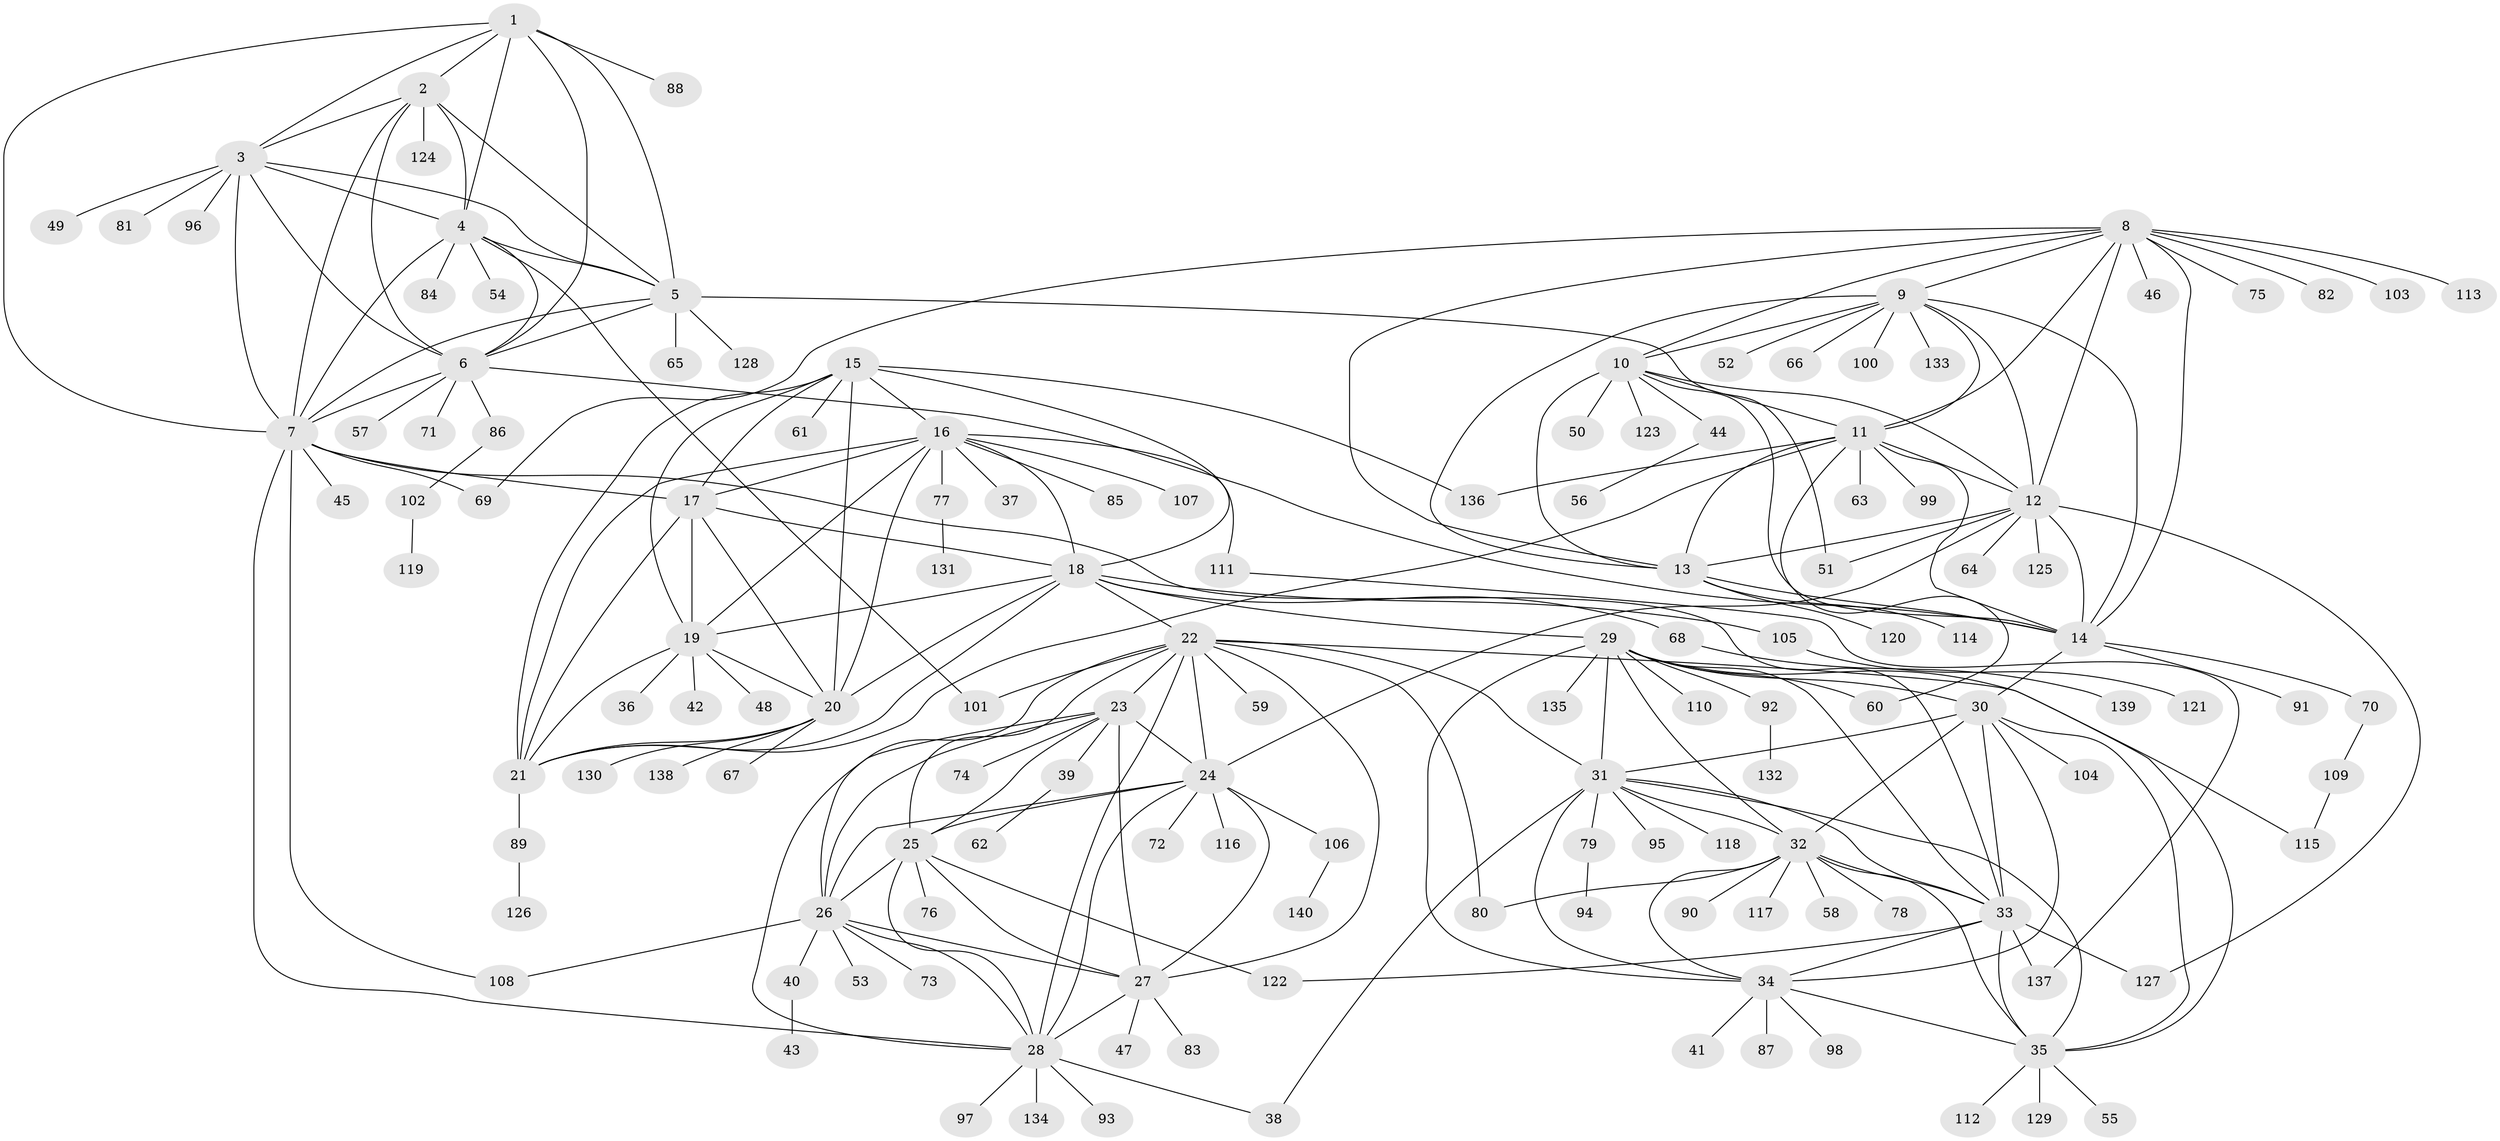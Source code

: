 // coarse degree distribution, {8: 0.05405405405405406, 4: 0.018018018018018018, 13: 0.009009009009009009, 7: 0.036036036036036036, 10: 0.009009009009009009, 9: 0.04504504504504504, 15: 0.009009009009009009, 6: 0.018018018018018018, 11: 0.02702702702702703, 12: 0.009009009009009009, 1: 0.6126126126126126, 2: 0.15315315315315314}
// Generated by graph-tools (version 1.1) at 2025/24/03/03/25 07:24:09]
// undirected, 140 vertices, 232 edges
graph export_dot {
graph [start="1"]
  node [color=gray90,style=filled];
  1;
  2;
  3;
  4;
  5;
  6;
  7;
  8;
  9;
  10;
  11;
  12;
  13;
  14;
  15;
  16;
  17;
  18;
  19;
  20;
  21;
  22;
  23;
  24;
  25;
  26;
  27;
  28;
  29;
  30;
  31;
  32;
  33;
  34;
  35;
  36;
  37;
  38;
  39;
  40;
  41;
  42;
  43;
  44;
  45;
  46;
  47;
  48;
  49;
  50;
  51;
  52;
  53;
  54;
  55;
  56;
  57;
  58;
  59;
  60;
  61;
  62;
  63;
  64;
  65;
  66;
  67;
  68;
  69;
  70;
  71;
  72;
  73;
  74;
  75;
  76;
  77;
  78;
  79;
  80;
  81;
  82;
  83;
  84;
  85;
  86;
  87;
  88;
  89;
  90;
  91;
  92;
  93;
  94;
  95;
  96;
  97;
  98;
  99;
  100;
  101;
  102;
  103;
  104;
  105;
  106;
  107;
  108;
  109;
  110;
  111;
  112;
  113;
  114;
  115;
  116;
  117;
  118;
  119;
  120;
  121;
  122;
  123;
  124;
  125;
  126;
  127;
  128;
  129;
  130;
  131;
  132;
  133;
  134;
  135;
  136;
  137;
  138;
  139;
  140;
  1 -- 2;
  1 -- 3;
  1 -- 4;
  1 -- 5;
  1 -- 6;
  1 -- 7;
  1 -- 88;
  2 -- 3;
  2 -- 4;
  2 -- 5;
  2 -- 6;
  2 -- 7;
  2 -- 124;
  3 -- 4;
  3 -- 5;
  3 -- 6;
  3 -- 7;
  3 -- 49;
  3 -- 81;
  3 -- 96;
  4 -- 5;
  4 -- 6;
  4 -- 7;
  4 -- 54;
  4 -- 84;
  4 -- 101;
  5 -- 6;
  5 -- 7;
  5 -- 51;
  5 -- 65;
  5 -- 128;
  6 -- 7;
  6 -- 14;
  6 -- 57;
  6 -- 71;
  6 -- 86;
  7 -- 17;
  7 -- 28;
  7 -- 33;
  7 -- 45;
  7 -- 69;
  7 -- 108;
  8 -- 9;
  8 -- 10;
  8 -- 11;
  8 -- 12;
  8 -- 13;
  8 -- 14;
  8 -- 46;
  8 -- 69;
  8 -- 75;
  8 -- 82;
  8 -- 103;
  8 -- 113;
  9 -- 10;
  9 -- 11;
  9 -- 12;
  9 -- 13;
  9 -- 14;
  9 -- 52;
  9 -- 66;
  9 -- 100;
  9 -- 133;
  10 -- 11;
  10 -- 12;
  10 -- 13;
  10 -- 14;
  10 -- 44;
  10 -- 50;
  10 -- 123;
  11 -- 12;
  11 -- 13;
  11 -- 14;
  11 -- 21;
  11 -- 60;
  11 -- 63;
  11 -- 99;
  11 -- 136;
  12 -- 13;
  12 -- 14;
  12 -- 24;
  12 -- 51;
  12 -- 64;
  12 -- 125;
  12 -- 127;
  13 -- 14;
  13 -- 114;
  13 -- 120;
  14 -- 30;
  14 -- 70;
  14 -- 91;
  15 -- 16;
  15 -- 17;
  15 -- 18;
  15 -- 19;
  15 -- 20;
  15 -- 21;
  15 -- 61;
  15 -- 136;
  16 -- 17;
  16 -- 18;
  16 -- 19;
  16 -- 20;
  16 -- 21;
  16 -- 37;
  16 -- 77;
  16 -- 85;
  16 -- 107;
  16 -- 111;
  17 -- 18;
  17 -- 19;
  17 -- 20;
  17 -- 21;
  18 -- 19;
  18 -- 20;
  18 -- 21;
  18 -- 22;
  18 -- 29;
  18 -- 68;
  18 -- 105;
  19 -- 20;
  19 -- 21;
  19 -- 36;
  19 -- 42;
  19 -- 48;
  20 -- 21;
  20 -- 67;
  20 -- 130;
  20 -- 138;
  21 -- 89;
  22 -- 23;
  22 -- 24;
  22 -- 25;
  22 -- 26;
  22 -- 27;
  22 -- 28;
  22 -- 31;
  22 -- 59;
  22 -- 80;
  22 -- 101;
  22 -- 115;
  23 -- 24;
  23 -- 25;
  23 -- 26;
  23 -- 27;
  23 -- 28;
  23 -- 39;
  23 -- 74;
  24 -- 25;
  24 -- 26;
  24 -- 27;
  24 -- 28;
  24 -- 72;
  24 -- 106;
  24 -- 116;
  25 -- 26;
  25 -- 27;
  25 -- 28;
  25 -- 76;
  25 -- 122;
  26 -- 27;
  26 -- 28;
  26 -- 40;
  26 -- 53;
  26 -- 73;
  26 -- 108;
  27 -- 28;
  27 -- 47;
  27 -- 83;
  28 -- 38;
  28 -- 93;
  28 -- 97;
  28 -- 134;
  29 -- 30;
  29 -- 31;
  29 -- 32;
  29 -- 33;
  29 -- 34;
  29 -- 35;
  29 -- 60;
  29 -- 92;
  29 -- 110;
  29 -- 135;
  30 -- 31;
  30 -- 32;
  30 -- 33;
  30 -- 34;
  30 -- 35;
  30 -- 104;
  31 -- 32;
  31 -- 33;
  31 -- 34;
  31 -- 35;
  31 -- 38;
  31 -- 79;
  31 -- 95;
  31 -- 118;
  32 -- 33;
  32 -- 34;
  32 -- 35;
  32 -- 58;
  32 -- 78;
  32 -- 80;
  32 -- 90;
  32 -- 117;
  33 -- 34;
  33 -- 35;
  33 -- 122;
  33 -- 127;
  33 -- 137;
  34 -- 35;
  34 -- 41;
  34 -- 87;
  34 -- 98;
  35 -- 55;
  35 -- 112;
  35 -- 129;
  39 -- 62;
  40 -- 43;
  44 -- 56;
  68 -- 139;
  70 -- 109;
  77 -- 131;
  79 -- 94;
  86 -- 102;
  89 -- 126;
  92 -- 132;
  102 -- 119;
  105 -- 121;
  106 -- 140;
  109 -- 115;
  111 -- 137;
}
